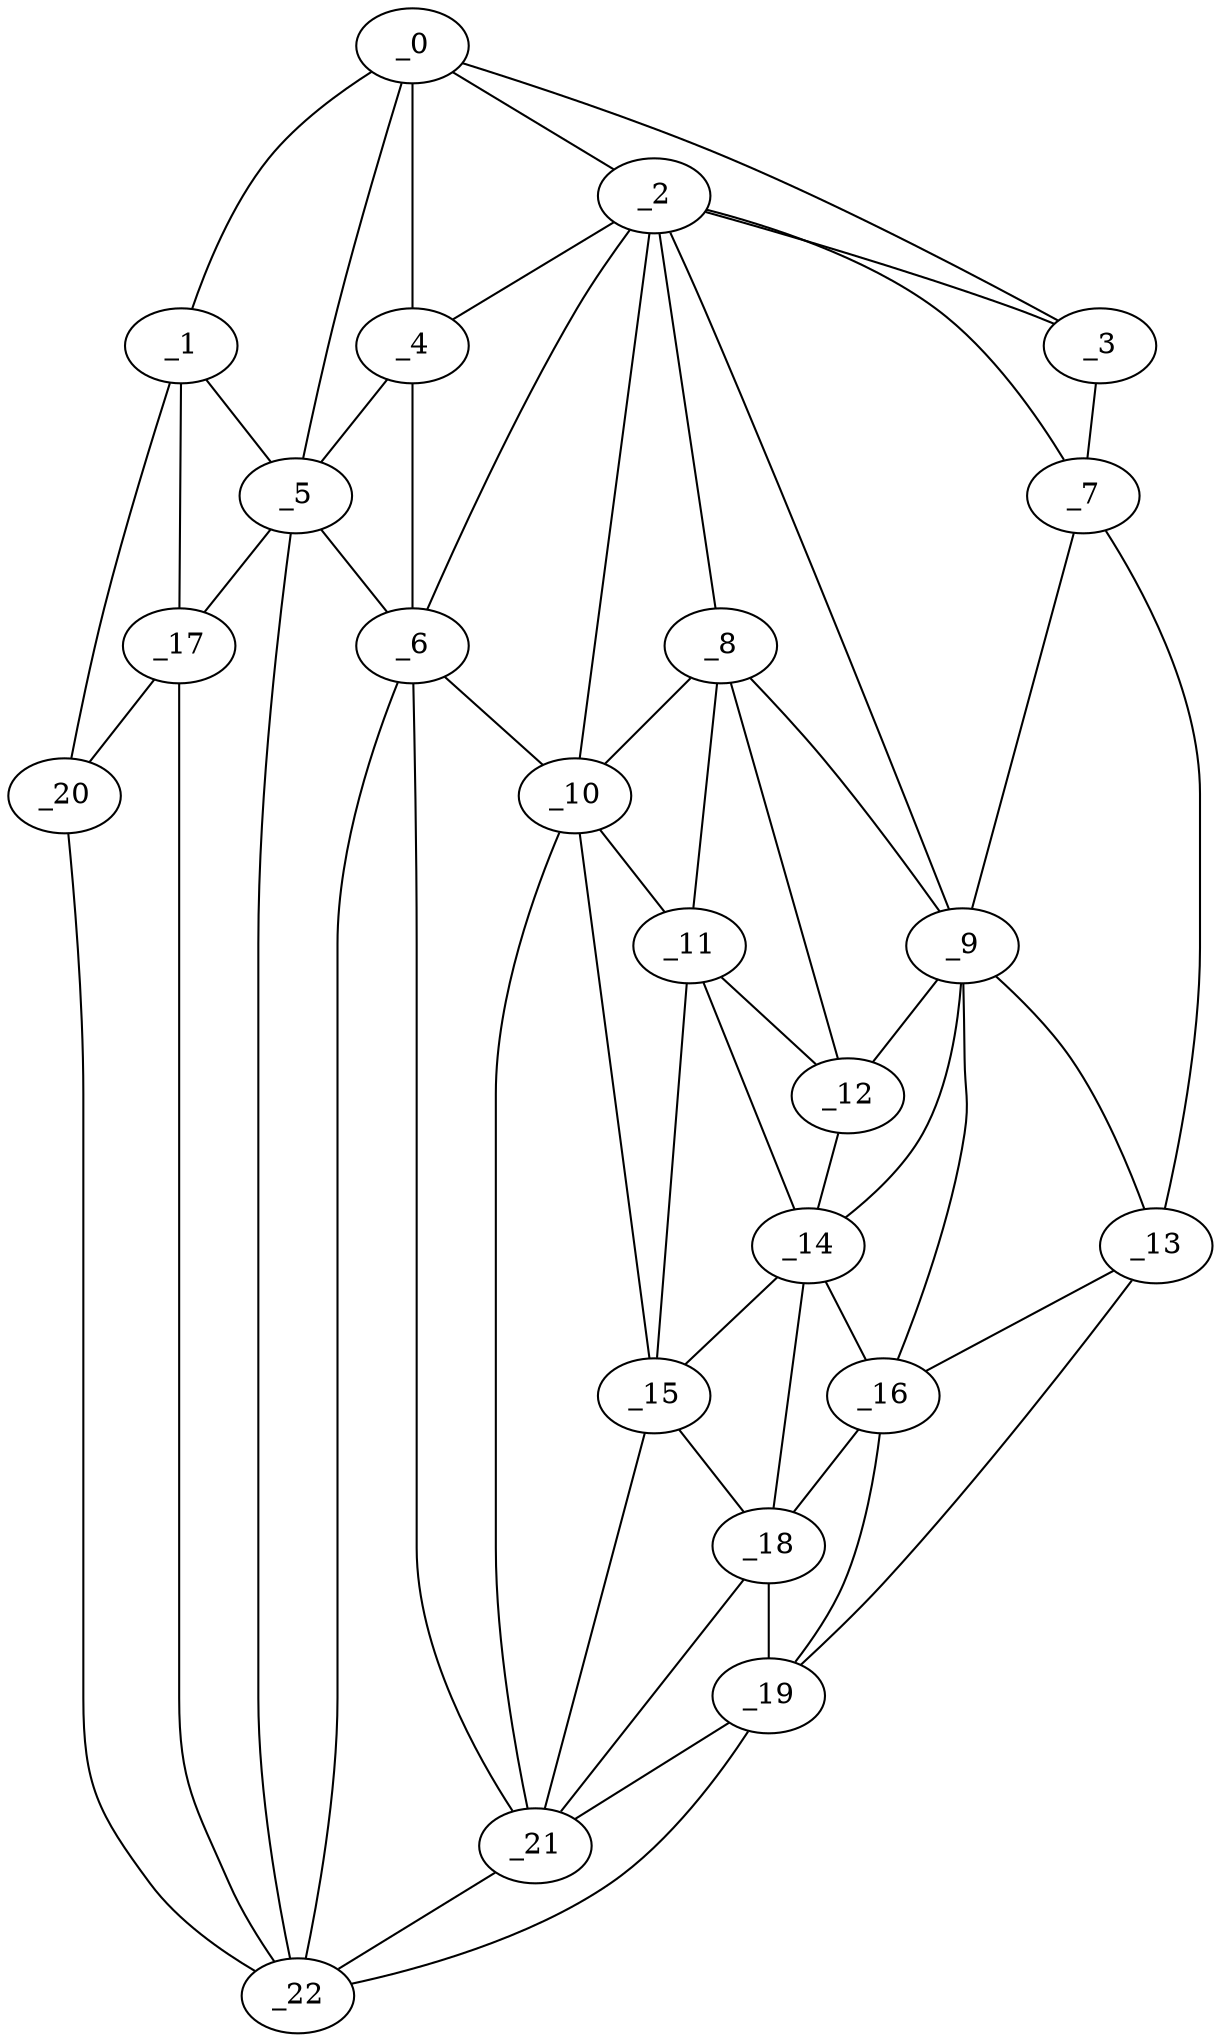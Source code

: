graph "obj90__210.gxl" {
	_0	 [x=35,
		y=38];
	_1	 [x=36,
		y=5];
	_0 -- _1	 [valence=1];
	_2	 [x=36,
		y=108];
	_0 -- _2	 [valence=2];
	_3	 [x=36,
		y=115];
	_0 -- _3	 [valence=1];
	_4	 [x=40,
		y=46];
	_0 -- _4	 [valence=1];
	_5	 [x=50,
		y=49];
	_0 -- _5	 [valence=1];
	_1 -- _5	 [valence=1];
	_17	 [x=90,
		y=13];
	_1 -- _17	 [valence=2];
	_20	 [x=96,
		y=12];
	_1 -- _20	 [valence=1];
	_2 -- _3	 [valence=1];
	_2 -- _4	 [valence=2];
	_6	 [x=51,
		y=54];
	_2 -- _6	 [valence=1];
	_7	 [x=51,
		y=120];
	_2 -- _7	 [valence=2];
	_8	 [x=58,
		y=96];
	_2 -- _8	 [valence=2];
	_9	 [x=60,
		y=111];
	_2 -- _9	 [valence=2];
	_10	 [x=61,
		y=82];
	_2 -- _10	 [valence=2];
	_3 -- _7	 [valence=1];
	_4 -- _5	 [valence=2];
	_4 -- _6	 [valence=1];
	_5 -- _6	 [valence=2];
	_5 -- _17	 [valence=2];
	_22	 [x=97,
		y=45];
	_5 -- _22	 [valence=2];
	_6 -- _10	 [valence=2];
	_21	 [x=96,
		y=70];
	_6 -- _21	 [valence=2];
	_6 -- _22	 [valence=2];
	_7 -- _9	 [valence=1];
	_13	 [x=65,
		y=123];
	_7 -- _13	 [valence=1];
	_8 -- _9	 [valence=1];
	_8 -- _10	 [valence=2];
	_11	 [x=62,
		y=90];
	_8 -- _11	 [valence=2];
	_12	 [x=62,
		y=96];
	_8 -- _12	 [valence=2];
	_9 -- _12	 [valence=1];
	_9 -- _13	 [valence=2];
	_14	 [x=79,
		y=99];
	_9 -- _14	 [valence=2];
	_16	 [x=82,
		y=114];
	_9 -- _16	 [valence=2];
	_10 -- _11	 [valence=2];
	_15	 [x=81,
		y=85];
	_10 -- _15	 [valence=1];
	_10 -- _21	 [valence=1];
	_11 -- _12	 [valence=2];
	_11 -- _14	 [valence=2];
	_11 -- _15	 [valence=1];
	_12 -- _14	 [valence=1];
	_13 -- _16	 [valence=1];
	_19	 [x=95,
		y=122];
	_13 -- _19	 [valence=1];
	_14 -- _15	 [valence=2];
	_14 -- _16	 [valence=2];
	_18	 [x=95,
		y=115];
	_14 -- _18	 [valence=1];
	_15 -- _18	 [valence=2];
	_15 -- _21	 [valence=1];
	_16 -- _18	 [valence=2];
	_16 -- _19	 [valence=2];
	_17 -- _20	 [valence=2];
	_17 -- _22	 [valence=2];
	_18 -- _19	 [valence=2];
	_18 -- _21	 [valence=2];
	_19 -- _21	 [valence=2];
	_19 -- _22	 [valence=1];
	_20 -- _22	 [valence=1];
	_21 -- _22	 [valence=2];
}
